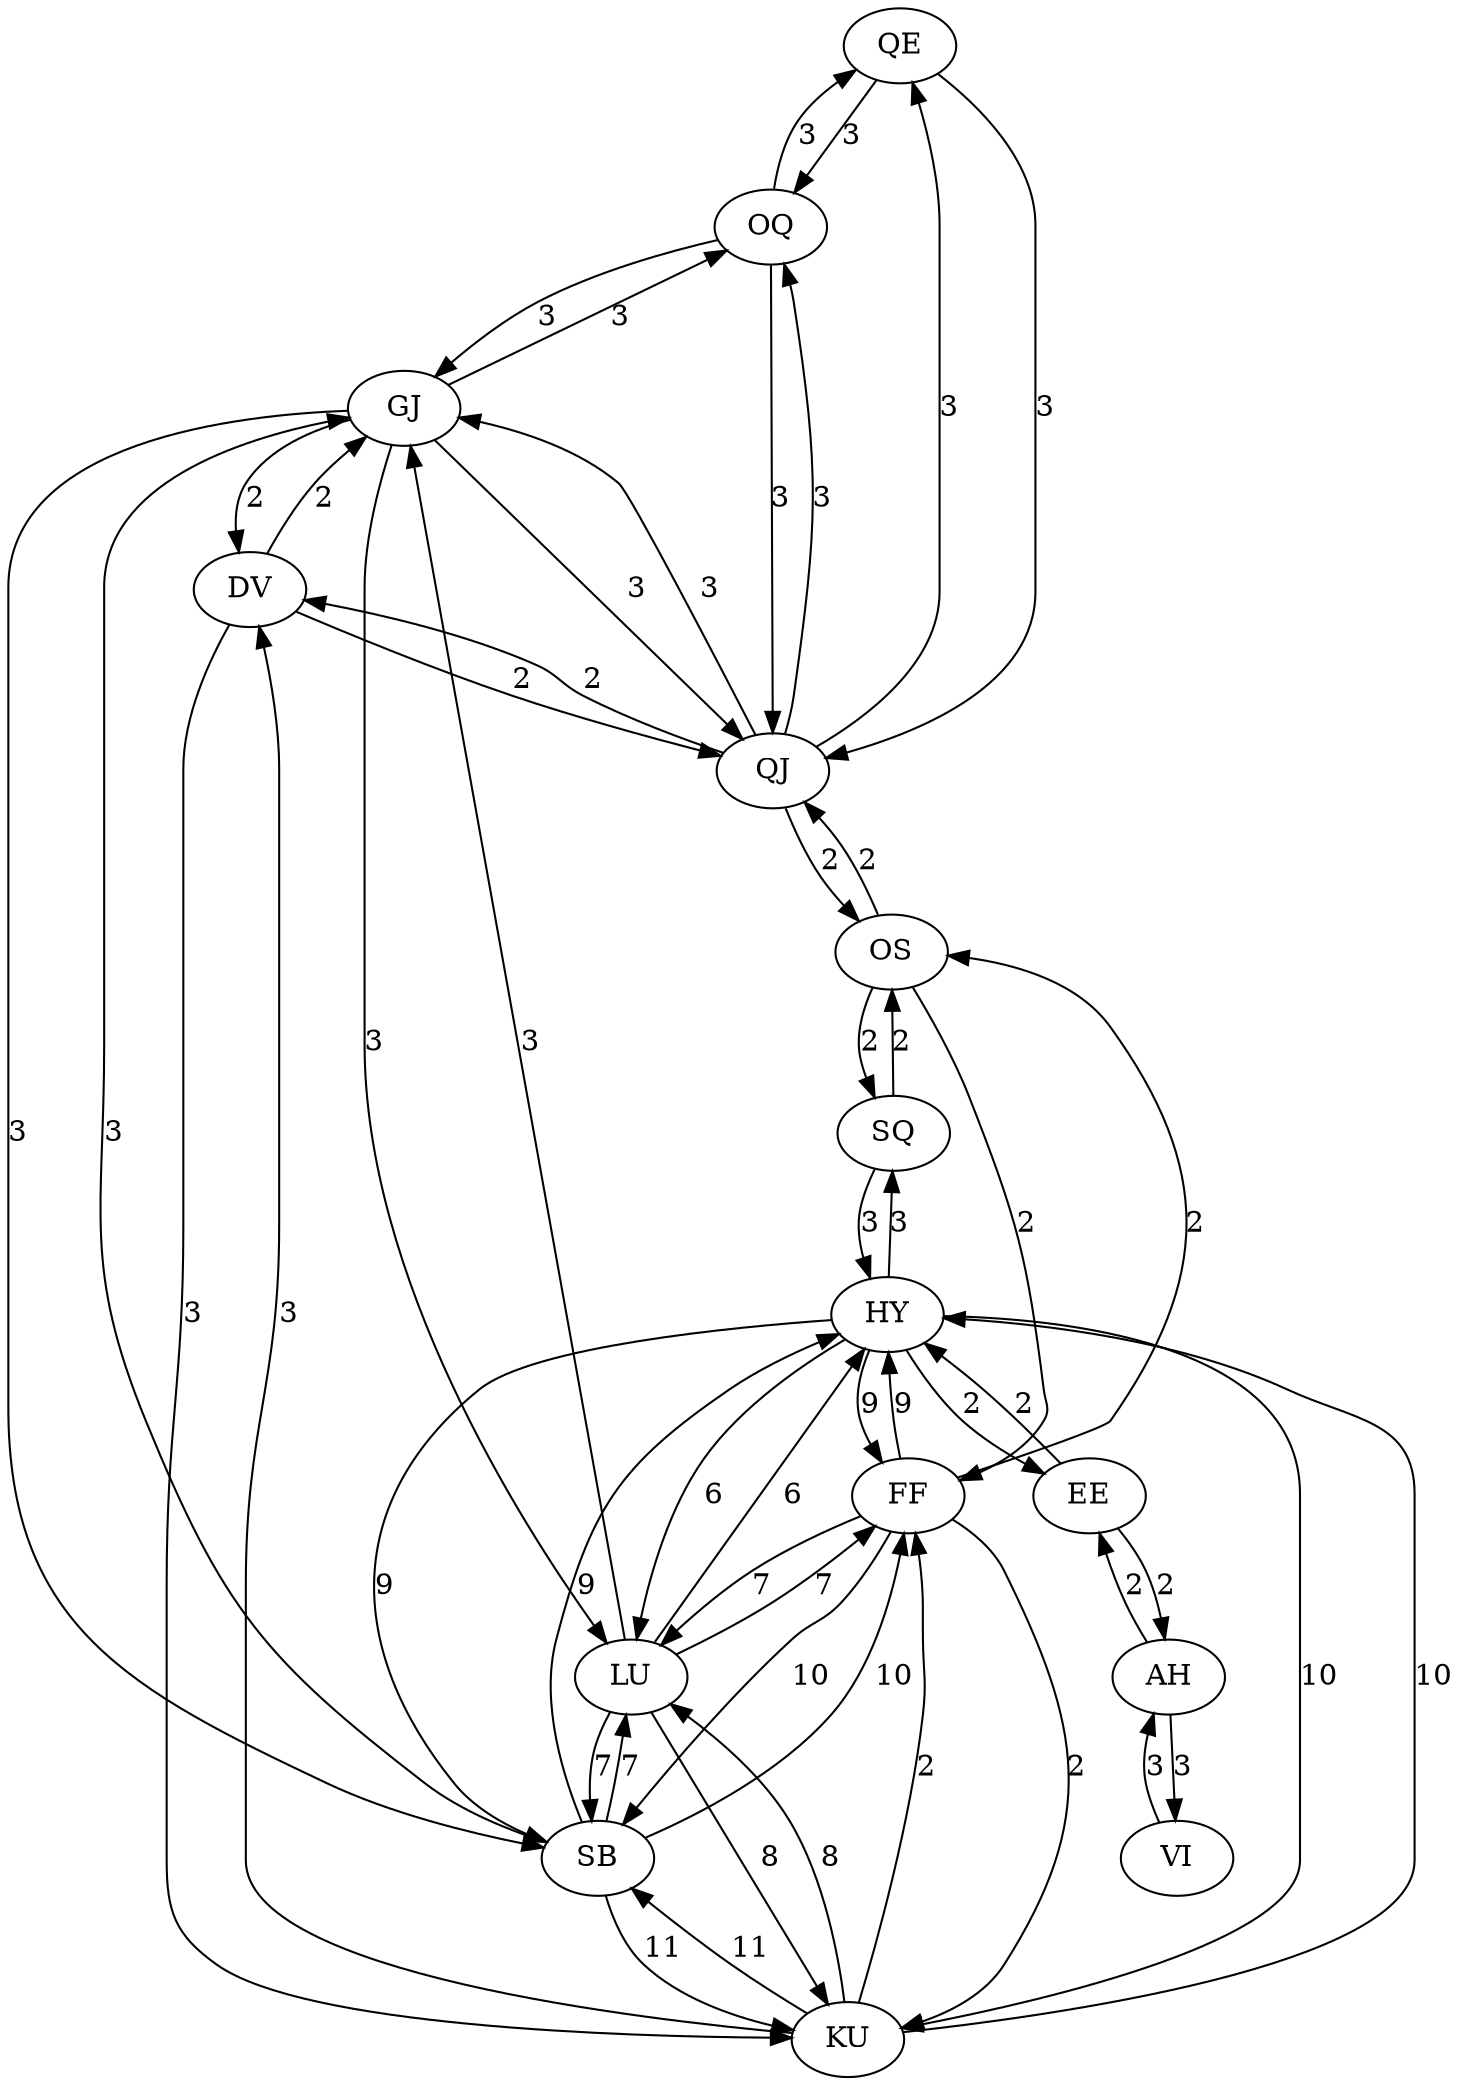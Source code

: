 digraph {
	QE -> OQ [label=3];
	QE -> QJ [label=3];
	FF -> LU [label=7];
	FF -> KU [label=2];
	FF -> HY [label=9];
	FF -> OS [label=2];
	FF -> SB [label=10];
	AH -> VI [label=3];
	AH -> EE [label=2];
	LU -> FF [label=7];
	LU -> KU [label=8];
	LU -> GJ [label=3];
	LU -> SB [label=7];
	LU -> HY [label=6];
	VI -> AH [label=3];
	HY -> LU [label=6];
	HY -> KU [label=10];
	HY -> FF [label=9];
	HY -> EE [label=2];
	HY -> SQ [label=3];
	HY -> SB [label=9];
	QJ -> QE [label=3];
	QJ -> GJ [label=3];
	QJ -> OQ [label=3];
	QJ -> OS [label=2];
	QJ -> DV [label=2];
	GJ -> LU [label=3];
	GJ -> DV [label=2];
	GJ -> QJ [label=3];
	GJ -> SB [label=3];
	GJ -> OQ [label=3];
	DV -> KU [label=3];
	DV -> GJ [label=2];
	DV -> QJ [label=2];
	OS -> FF [label=2];
	OS -> QJ [label=2];
	OS -> SQ [label=2];
	KU -> SB [label=11];
	KU -> DV [label=3];
	KU -> LU [label=8];
	KU -> FF [label=2];
	KU -> HY [label=10];
	SB -> KU [label=11];
	SB -> LU [label=7];
	SB -> HY [label=9];
	SB -> GJ [label=3];
	SB -> FF [label=10];
	SQ -> HY [label=3];
	SQ -> OS [label=2];
	EE -> AH [label=2];
	EE -> HY [label=2];
	OQ -> GJ [label=3];
	OQ -> QE [label=3];
	OQ -> QJ [label=3];
}
